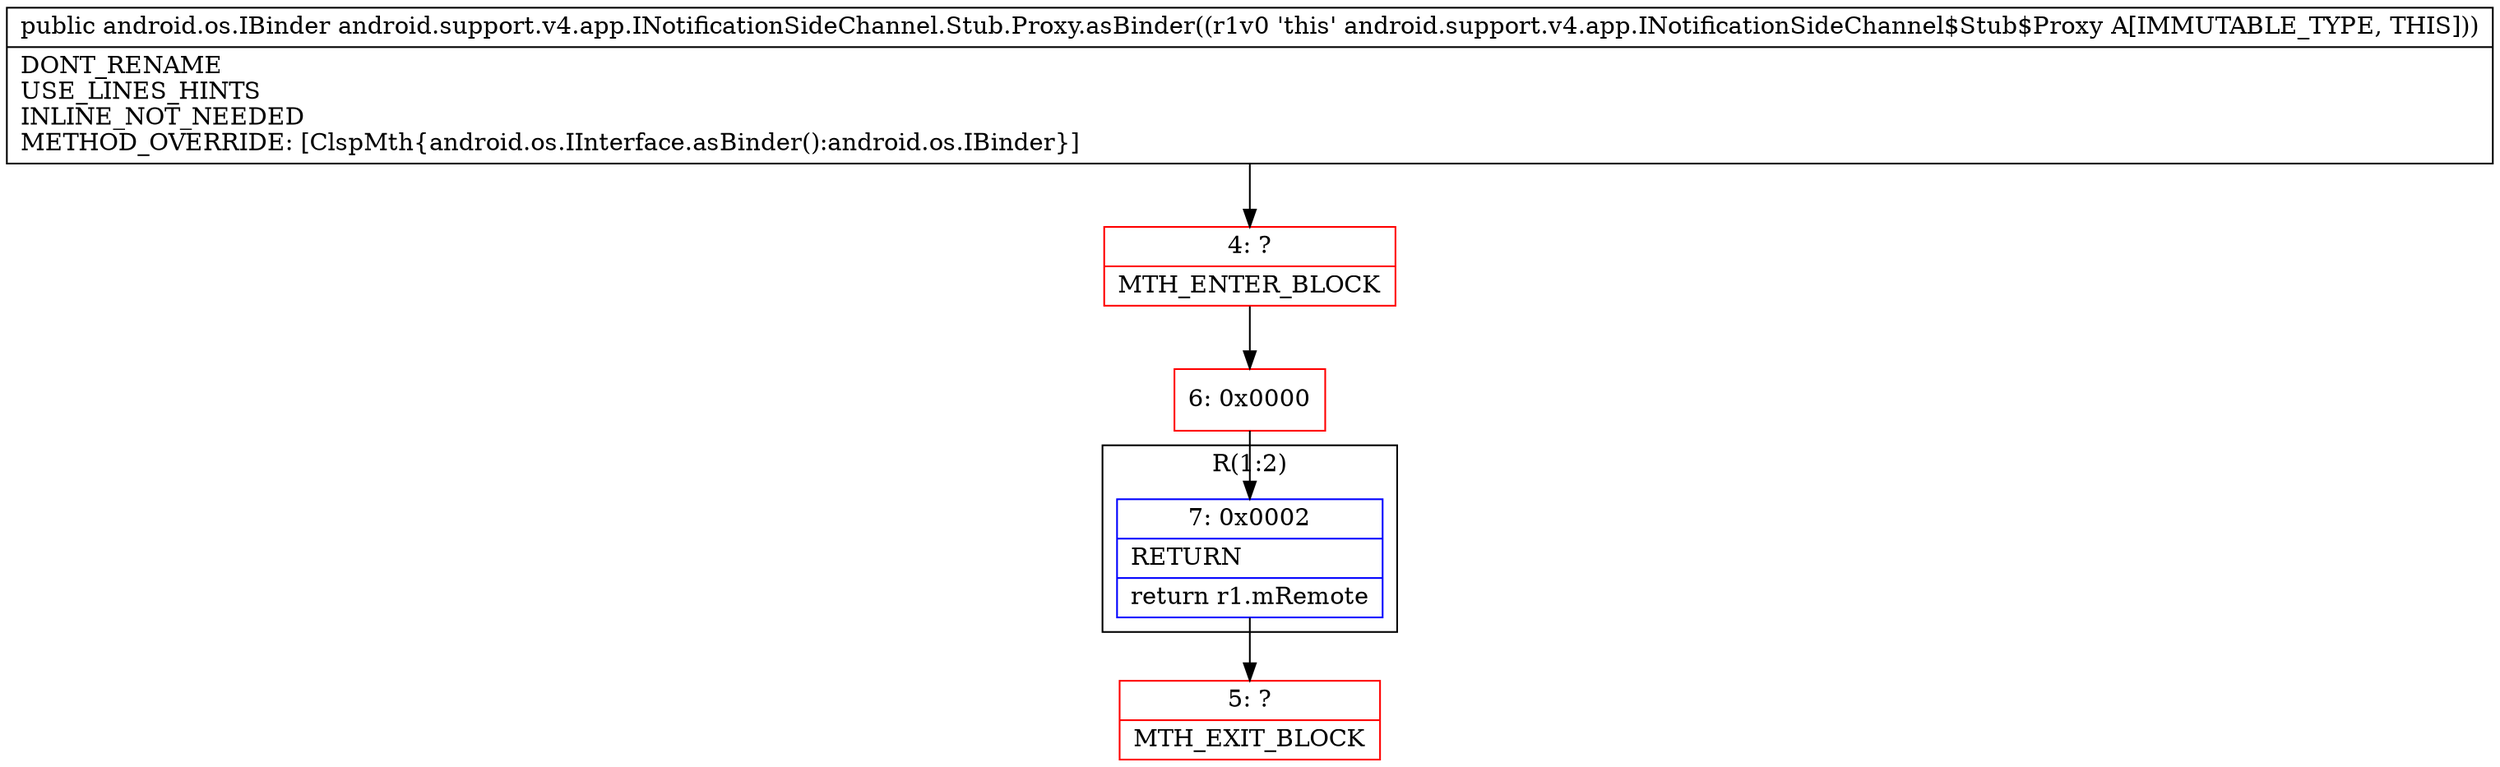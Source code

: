 digraph "CFG forandroid.support.v4.app.INotificationSideChannel.Stub.Proxy.asBinder()Landroid\/os\/IBinder;" {
subgraph cluster_Region_1682933215 {
label = "R(1:2)";
node [shape=record,color=blue];
Node_7 [shape=record,label="{7\:\ 0x0002|RETURN\l|return r1.mRemote\l}"];
}
Node_4 [shape=record,color=red,label="{4\:\ ?|MTH_ENTER_BLOCK\l}"];
Node_6 [shape=record,color=red,label="{6\:\ 0x0000}"];
Node_5 [shape=record,color=red,label="{5\:\ ?|MTH_EXIT_BLOCK\l}"];
MethodNode[shape=record,label="{public android.os.IBinder android.support.v4.app.INotificationSideChannel.Stub.Proxy.asBinder((r1v0 'this' android.support.v4.app.INotificationSideChannel$Stub$Proxy A[IMMUTABLE_TYPE, THIS]))  | DONT_RENAME\lUSE_LINES_HINTS\lINLINE_NOT_NEEDED\lMETHOD_OVERRIDE: [ClspMth\{android.os.IInterface.asBinder():android.os.IBinder\}]\l}"];
MethodNode -> Node_4;Node_7 -> Node_5;
Node_4 -> Node_6;
Node_6 -> Node_7;
}

